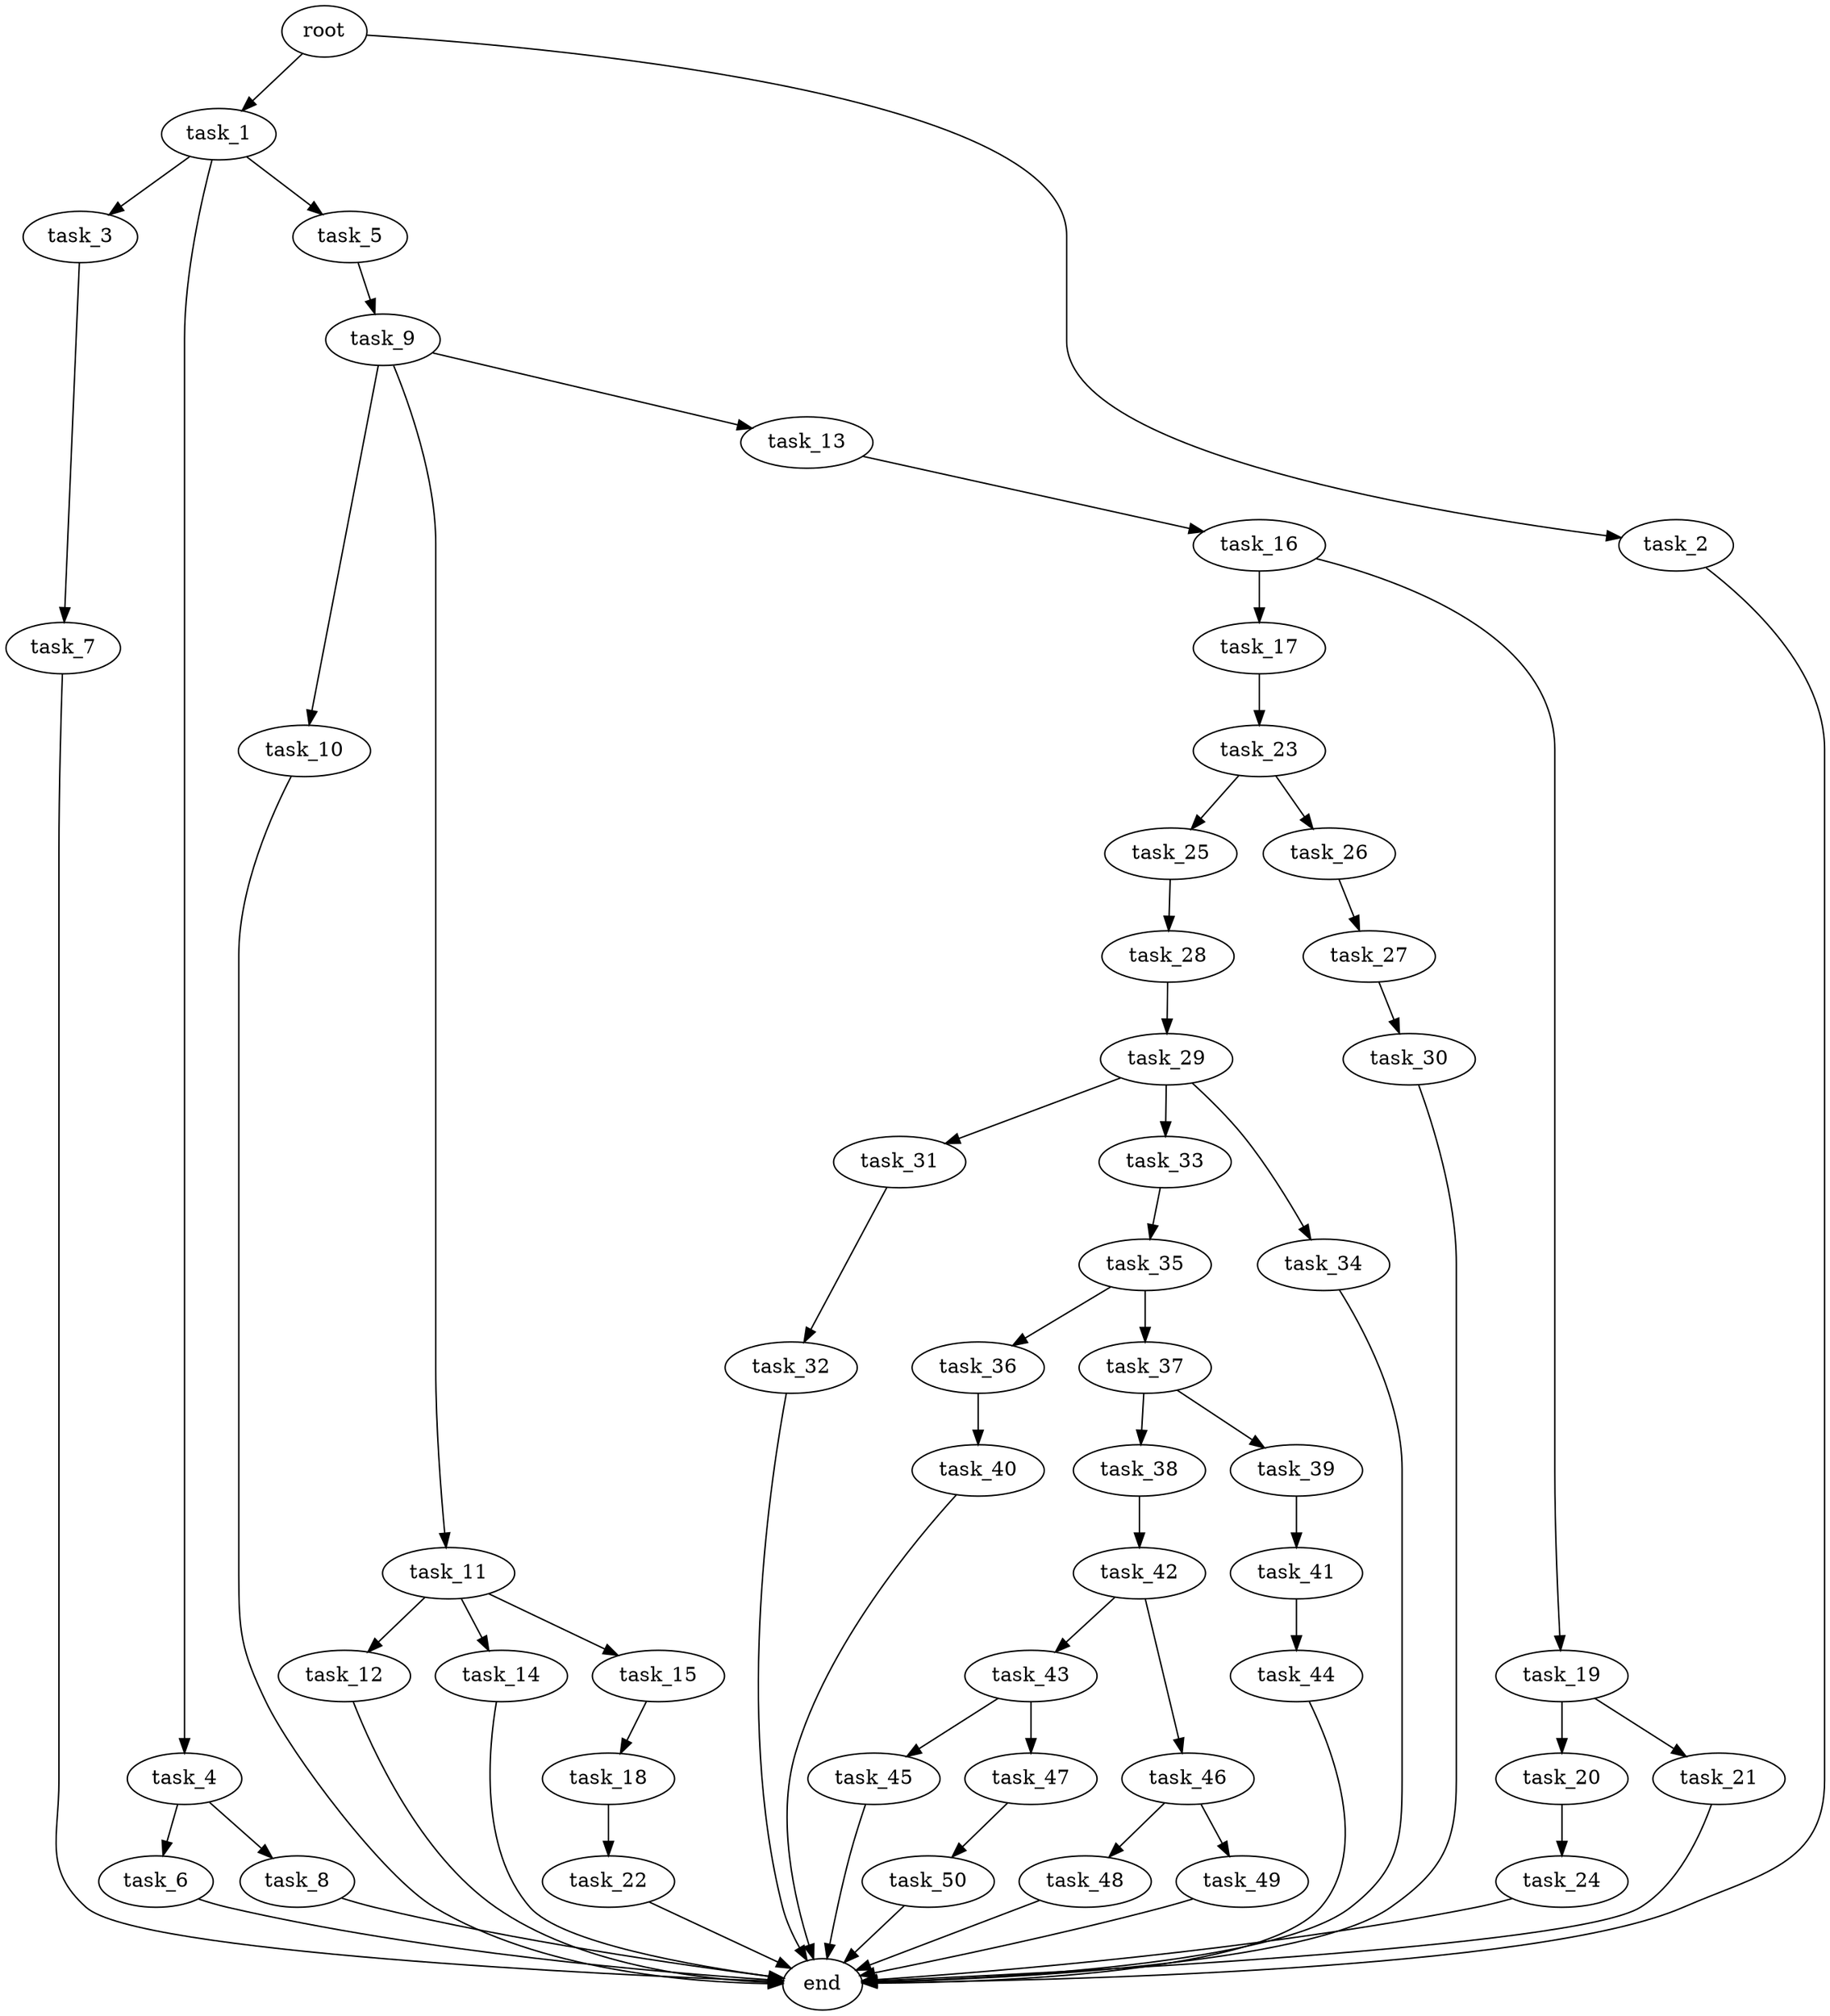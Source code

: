 digraph G {
  root [size="0.000000e+00"];
  task_1 [size="3.648314e+09"];
  task_2 [size="5.556554e+09"];
  task_3 [size="7.303103e+09"];
  task_4 [size="1.604517e+09"];
  task_5 [size="2.080735e+09"];
  task_6 [size="7.965030e+09"];
  task_7 [size="5.430862e+09"];
  task_8 [size="3.615576e+09"];
  task_9 [size="9.562451e+09"];
  task_10 [size="3.217017e+08"];
  task_11 [size="9.477382e+09"];
  task_12 [size="6.994554e+09"];
  task_13 [size="5.780787e+09"];
  task_14 [size="1.662117e+09"];
  task_15 [size="2.528209e+09"];
  task_16 [size="6.375301e+09"];
  task_17 [size="1.394015e+09"];
  task_18 [size="4.663910e+09"];
  task_19 [size="9.615524e+09"];
  task_20 [size="8.385766e+09"];
  task_21 [size="1.713664e+09"];
  task_22 [size="1.107195e+09"];
  task_23 [size="8.879872e+09"];
  task_24 [size="6.829836e+09"];
  task_25 [size="5.217503e+09"];
  task_26 [size="2.028025e+09"];
  task_27 [size="1.718477e+09"];
  task_28 [size="4.414326e+09"];
  task_29 [size="7.162975e+09"];
  task_30 [size="9.815917e+09"];
  task_31 [size="7.625204e+09"];
  task_32 [size="2.906790e+09"];
  task_33 [size="3.490008e+09"];
  task_34 [size="1.839736e+09"];
  task_35 [size="4.719890e+09"];
  task_36 [size="6.682839e+07"];
  task_37 [size="6.172210e+09"];
  task_38 [size="8.449693e+09"];
  task_39 [size="5.504581e+09"];
  task_40 [size="1.378130e+09"];
  task_41 [size="4.700133e+09"];
  task_42 [size="8.296215e+09"];
  task_43 [size="6.944782e+08"];
  task_44 [size="6.819102e+09"];
  task_45 [size="1.602498e+09"];
  task_46 [size="6.131107e+09"];
  task_47 [size="4.299390e+09"];
  task_48 [size="8.880346e+09"];
  task_49 [size="6.292677e+09"];
  task_50 [size="3.263145e+09"];
  end [size="0.000000e+00"];

  root -> task_1 [size="1.000000e-12"];
  root -> task_2 [size="1.000000e-12"];
  task_1 -> task_3 [size="7.303103e+08"];
  task_1 -> task_4 [size="1.604517e+08"];
  task_1 -> task_5 [size="2.080735e+08"];
  task_2 -> end [size="1.000000e-12"];
  task_3 -> task_7 [size="5.430862e+08"];
  task_4 -> task_6 [size="7.965030e+08"];
  task_4 -> task_8 [size="3.615576e+08"];
  task_5 -> task_9 [size="9.562451e+08"];
  task_6 -> end [size="1.000000e-12"];
  task_7 -> end [size="1.000000e-12"];
  task_8 -> end [size="1.000000e-12"];
  task_9 -> task_10 [size="3.217017e+07"];
  task_9 -> task_11 [size="9.477382e+08"];
  task_9 -> task_13 [size="5.780787e+08"];
  task_10 -> end [size="1.000000e-12"];
  task_11 -> task_12 [size="6.994554e+08"];
  task_11 -> task_14 [size="1.662117e+08"];
  task_11 -> task_15 [size="2.528209e+08"];
  task_12 -> end [size="1.000000e-12"];
  task_13 -> task_16 [size="6.375301e+08"];
  task_14 -> end [size="1.000000e-12"];
  task_15 -> task_18 [size="4.663910e+08"];
  task_16 -> task_17 [size="1.394015e+08"];
  task_16 -> task_19 [size="9.615524e+08"];
  task_17 -> task_23 [size="8.879872e+08"];
  task_18 -> task_22 [size="1.107195e+08"];
  task_19 -> task_20 [size="8.385766e+08"];
  task_19 -> task_21 [size="1.713664e+08"];
  task_20 -> task_24 [size="6.829836e+08"];
  task_21 -> end [size="1.000000e-12"];
  task_22 -> end [size="1.000000e-12"];
  task_23 -> task_25 [size="5.217503e+08"];
  task_23 -> task_26 [size="2.028025e+08"];
  task_24 -> end [size="1.000000e-12"];
  task_25 -> task_28 [size="4.414326e+08"];
  task_26 -> task_27 [size="1.718477e+08"];
  task_27 -> task_30 [size="9.815917e+08"];
  task_28 -> task_29 [size="7.162975e+08"];
  task_29 -> task_31 [size="7.625204e+08"];
  task_29 -> task_33 [size="3.490008e+08"];
  task_29 -> task_34 [size="1.839736e+08"];
  task_30 -> end [size="1.000000e-12"];
  task_31 -> task_32 [size="2.906790e+08"];
  task_32 -> end [size="1.000000e-12"];
  task_33 -> task_35 [size="4.719890e+08"];
  task_34 -> end [size="1.000000e-12"];
  task_35 -> task_36 [size="6.682839e+06"];
  task_35 -> task_37 [size="6.172210e+08"];
  task_36 -> task_40 [size="1.378130e+08"];
  task_37 -> task_38 [size="8.449693e+08"];
  task_37 -> task_39 [size="5.504581e+08"];
  task_38 -> task_42 [size="8.296215e+08"];
  task_39 -> task_41 [size="4.700133e+08"];
  task_40 -> end [size="1.000000e-12"];
  task_41 -> task_44 [size="6.819102e+08"];
  task_42 -> task_43 [size="6.944782e+07"];
  task_42 -> task_46 [size="6.131107e+08"];
  task_43 -> task_45 [size="1.602498e+08"];
  task_43 -> task_47 [size="4.299390e+08"];
  task_44 -> end [size="1.000000e-12"];
  task_45 -> end [size="1.000000e-12"];
  task_46 -> task_48 [size="8.880346e+08"];
  task_46 -> task_49 [size="6.292677e+08"];
  task_47 -> task_50 [size="3.263145e+08"];
  task_48 -> end [size="1.000000e-12"];
  task_49 -> end [size="1.000000e-12"];
  task_50 -> end [size="1.000000e-12"];
}
